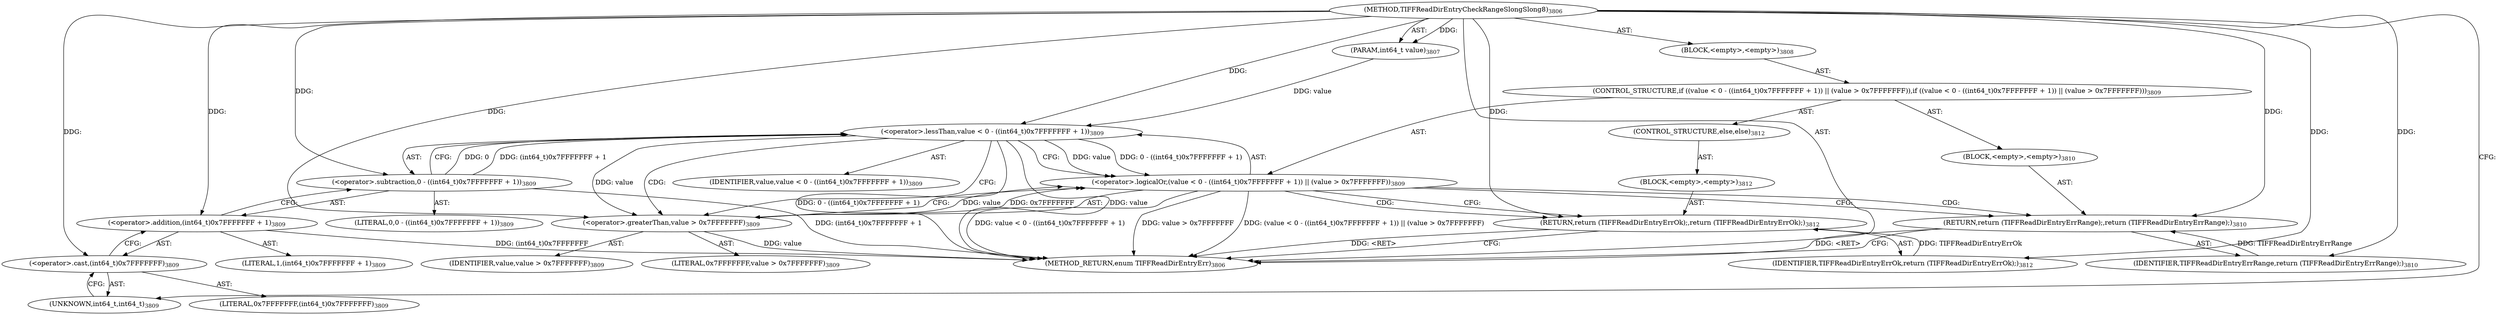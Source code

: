 digraph "TIFFReadDirEntryCheckRangeSlongSlong8" {  
"87889" [label = <(METHOD,TIFFReadDirEntryCheckRangeSlongSlong8)<SUB>3806</SUB>> ]
"87890" [label = <(PARAM,int64_t value)<SUB>3807</SUB>> ]
"87891" [label = <(BLOCK,&lt;empty&gt;,&lt;empty&gt;)<SUB>3808</SUB>> ]
"87892" [label = <(CONTROL_STRUCTURE,if ((value &lt; 0 - ((int64_t)0x7FFFFFFF + 1)) || (value &gt; 0x7FFFFFFF)),if ((value &lt; 0 - ((int64_t)0x7FFFFFFF + 1)) || (value &gt; 0x7FFFFFFF)))<SUB>3809</SUB>> ]
"87893" [label = <(&lt;operator&gt;.logicalOr,(value &lt; 0 - ((int64_t)0x7FFFFFFF + 1)) || (value &gt; 0x7FFFFFFF))<SUB>3809</SUB>> ]
"87894" [label = <(&lt;operator&gt;.lessThan,value &lt; 0 - ((int64_t)0x7FFFFFFF + 1))<SUB>3809</SUB>> ]
"87895" [label = <(IDENTIFIER,value,value &lt; 0 - ((int64_t)0x7FFFFFFF + 1))<SUB>3809</SUB>> ]
"87896" [label = <(&lt;operator&gt;.subtraction,0 - ((int64_t)0x7FFFFFFF + 1))<SUB>3809</SUB>> ]
"87897" [label = <(LITERAL,0,0 - ((int64_t)0x7FFFFFFF + 1))<SUB>3809</SUB>> ]
"87898" [label = <(&lt;operator&gt;.addition,(int64_t)0x7FFFFFFF + 1)<SUB>3809</SUB>> ]
"87899" [label = <(&lt;operator&gt;.cast,(int64_t)0x7FFFFFFF)<SUB>3809</SUB>> ]
"87900" [label = <(UNKNOWN,int64_t,int64_t)<SUB>3809</SUB>> ]
"87901" [label = <(LITERAL,0x7FFFFFFF,(int64_t)0x7FFFFFFF)<SUB>3809</SUB>> ]
"87902" [label = <(LITERAL,1,(int64_t)0x7FFFFFFF + 1)<SUB>3809</SUB>> ]
"87903" [label = <(&lt;operator&gt;.greaterThan,value &gt; 0x7FFFFFFF)<SUB>3809</SUB>> ]
"87904" [label = <(IDENTIFIER,value,value &gt; 0x7FFFFFFF)<SUB>3809</SUB>> ]
"87905" [label = <(LITERAL,0x7FFFFFFF,value &gt; 0x7FFFFFFF)<SUB>3809</SUB>> ]
"87906" [label = <(BLOCK,&lt;empty&gt;,&lt;empty&gt;)<SUB>3810</SUB>> ]
"87907" [label = <(RETURN,return (TIFFReadDirEntryErrRange);,return (TIFFReadDirEntryErrRange);)<SUB>3810</SUB>> ]
"87908" [label = <(IDENTIFIER,TIFFReadDirEntryErrRange,return (TIFFReadDirEntryErrRange);)<SUB>3810</SUB>> ]
"87909" [label = <(CONTROL_STRUCTURE,else,else)<SUB>3812</SUB>> ]
"87910" [label = <(BLOCK,&lt;empty&gt;,&lt;empty&gt;)<SUB>3812</SUB>> ]
"87911" [label = <(RETURN,return (TIFFReadDirEntryErrOk);,return (TIFFReadDirEntryErrOk);)<SUB>3812</SUB>> ]
"87912" [label = <(IDENTIFIER,TIFFReadDirEntryErrOk,return (TIFFReadDirEntryErrOk);)<SUB>3812</SUB>> ]
"87913" [label = <(METHOD_RETURN,enum TIFFReadDirEntryErr)<SUB>3806</SUB>> ]
  "87889" -> "87890"  [ label = "AST: "] 
  "87889" -> "87891"  [ label = "AST: "] 
  "87889" -> "87913"  [ label = "AST: "] 
  "87891" -> "87892"  [ label = "AST: "] 
  "87892" -> "87893"  [ label = "AST: "] 
  "87892" -> "87906"  [ label = "AST: "] 
  "87892" -> "87909"  [ label = "AST: "] 
  "87893" -> "87894"  [ label = "AST: "] 
  "87893" -> "87903"  [ label = "AST: "] 
  "87894" -> "87895"  [ label = "AST: "] 
  "87894" -> "87896"  [ label = "AST: "] 
  "87896" -> "87897"  [ label = "AST: "] 
  "87896" -> "87898"  [ label = "AST: "] 
  "87898" -> "87899"  [ label = "AST: "] 
  "87898" -> "87902"  [ label = "AST: "] 
  "87899" -> "87900"  [ label = "AST: "] 
  "87899" -> "87901"  [ label = "AST: "] 
  "87903" -> "87904"  [ label = "AST: "] 
  "87903" -> "87905"  [ label = "AST: "] 
  "87906" -> "87907"  [ label = "AST: "] 
  "87907" -> "87908"  [ label = "AST: "] 
  "87909" -> "87910"  [ label = "AST: "] 
  "87910" -> "87911"  [ label = "AST: "] 
  "87911" -> "87912"  [ label = "AST: "] 
  "87893" -> "87907"  [ label = "CFG: "] 
  "87893" -> "87911"  [ label = "CFG: "] 
  "87894" -> "87893"  [ label = "CFG: "] 
  "87894" -> "87903"  [ label = "CFG: "] 
  "87903" -> "87893"  [ label = "CFG: "] 
  "87907" -> "87913"  [ label = "CFG: "] 
  "87896" -> "87894"  [ label = "CFG: "] 
  "87911" -> "87913"  [ label = "CFG: "] 
  "87898" -> "87896"  [ label = "CFG: "] 
  "87899" -> "87898"  [ label = "CFG: "] 
  "87900" -> "87899"  [ label = "CFG: "] 
  "87889" -> "87900"  [ label = "CFG: "] 
  "87907" -> "87913"  [ label = "DDG: &lt;RET&gt;"] 
  "87911" -> "87913"  [ label = "DDG: &lt;RET&gt;"] 
  "87894" -> "87913"  [ label = "DDG: value"] 
  "87898" -> "87913"  [ label = "DDG: (int64_t)0x7FFFFFFF"] 
  "87896" -> "87913"  [ label = "DDG: (int64_t)0x7FFFFFFF + 1"] 
  "87894" -> "87913"  [ label = "DDG: 0 - ((int64_t)0x7FFFFFFF + 1)"] 
  "87893" -> "87913"  [ label = "DDG: value &lt; 0 - ((int64_t)0x7FFFFFFF + 1)"] 
  "87903" -> "87913"  [ label = "DDG: value"] 
  "87893" -> "87913"  [ label = "DDG: value &gt; 0x7FFFFFFF"] 
  "87893" -> "87913"  [ label = "DDG: (value &lt; 0 - ((int64_t)0x7FFFFFFF + 1)) || (value &gt; 0x7FFFFFFF)"] 
  "87889" -> "87890"  [ label = "DDG: "] 
  "87894" -> "87893"  [ label = "DDG: value"] 
  "87894" -> "87893"  [ label = "DDG: 0 - ((int64_t)0x7FFFFFFF + 1)"] 
  "87903" -> "87893"  [ label = "DDG: value"] 
  "87903" -> "87893"  [ label = "DDG: 0x7FFFFFFF"] 
  "87908" -> "87907"  [ label = "DDG: TIFFReadDirEntryErrRange"] 
  "87889" -> "87907"  [ label = "DDG: "] 
  "87890" -> "87894"  [ label = "DDG: value"] 
  "87889" -> "87894"  [ label = "DDG: "] 
  "87896" -> "87894"  [ label = "DDG: 0"] 
  "87896" -> "87894"  [ label = "DDG: (int64_t)0x7FFFFFFF + 1"] 
  "87894" -> "87903"  [ label = "DDG: value"] 
  "87889" -> "87903"  [ label = "DDG: "] 
  "87889" -> "87908"  [ label = "DDG: "] 
  "87912" -> "87911"  [ label = "DDG: TIFFReadDirEntryErrOk"] 
  "87889" -> "87911"  [ label = "DDG: "] 
  "87889" -> "87896"  [ label = "DDG: "] 
  "87889" -> "87912"  [ label = "DDG: "] 
  "87889" -> "87898"  [ label = "DDG: "] 
  "87889" -> "87899"  [ label = "DDG: "] 
  "87893" -> "87907"  [ label = "CDG: "] 
  "87893" -> "87911"  [ label = "CDG: "] 
  "87894" -> "87903"  [ label = "CDG: "] 
}
